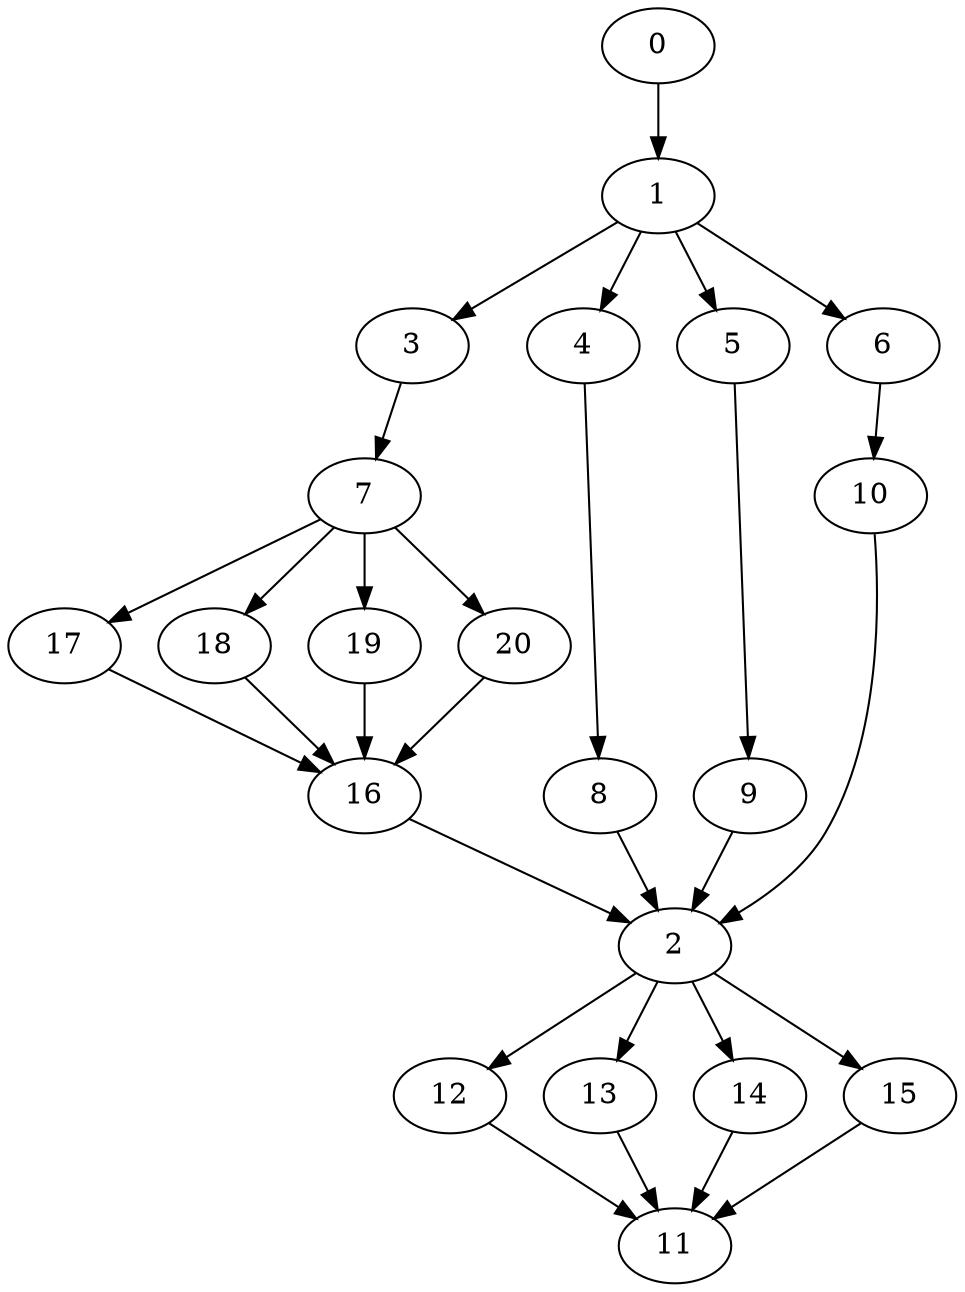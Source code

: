 digraph "SeriesParallel-MaxBf-4_Nodes_21_CCR_1.98_WeightType_Random" {
	0	 [Weight=9];
	1	 [Weight=7];
	0 -> 1	 [Weight=3];
	3	 [Weight=2];
	1 -> 3	 [Weight=3];
	4	 [Weight=9];
	1 -> 4	 [Weight=5];
	5	 [Weight=2];
	1 -> 5	 [Weight=11];
	6	 [Weight=7];
	1 -> 6	 [Weight=11];
	2	 [Weight=7];
	12	 [Weight=4];
	2 -> 12	 [Weight=5];
	13	 [Weight=9];
	2 -> 13	 [Weight=3];
	14	 [Weight=4];
	2 -> 14	 [Weight=3];
	15	 [Weight=10];
	2 -> 15	 [Weight=15];
	7	 [Weight=3];
	3 -> 7	 [Weight=16];
	8	 [Weight=7];
	4 -> 8	 [Weight=13];
	9	 [Weight=2];
	5 -> 9	 [Weight=5];
	10	 [Weight=6];
	6 -> 10	 [Weight=15];
	17	 [Weight=3];
	7 -> 17	 [Weight=3];
	18	 [Weight=6];
	7 -> 18	 [Weight=11];
	19	 [Weight=4];
	7 -> 19	 [Weight=11];
	20	 [Weight=7];
	7 -> 20	 [Weight=7];
	8 -> 2	 [Weight=5];
	9 -> 2	 [Weight=8];
	10 -> 2	 [Weight=11];
	11	 [Weight=8];
	12 -> 11	 [Weight=8];
	13 -> 11	 [Weight=8];
	14 -> 11	 [Weight=5];
	15 -> 11	 [Weight=3];
	16	 [Weight=8];
	16 -> 2	 [Weight=15];
	17 -> 16	 [Weight=16];
	18 -> 16	 [Weight=10];
	19 -> 16	 [Weight=11];
	20 -> 16	 [Weight=5];
}
